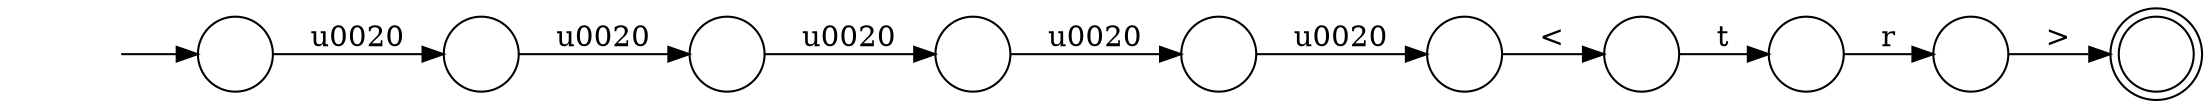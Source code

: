 digraph Automaton {
  rankdir = LR;
  0 [shape=doublecircle,label=""];
  1 [shape=circle,label=""];
  1 -> 8 [label="\u0020"]
  2 [shape=circle,label=""];
  initial [shape=plaintext,label=""];
  initial -> 2
  2 -> 4 [label="\u0020"]
  3 [shape=circle,label=""];
  3 -> 9 [label="r"]
  4 [shape=circle,label=""];
  4 -> 6 [label="\u0020"]
  5 [shape=circle,label=""];
  5 -> 7 [label="<"]
  6 [shape=circle,label=""];
  6 -> 1 [label="\u0020"]
  7 [shape=circle,label=""];
  7 -> 3 [label="t"]
  8 [shape=circle,label=""];
  8 -> 5 [label="\u0020"]
  9 [shape=circle,label=""];
  9 -> 0 [label=">"]
}

